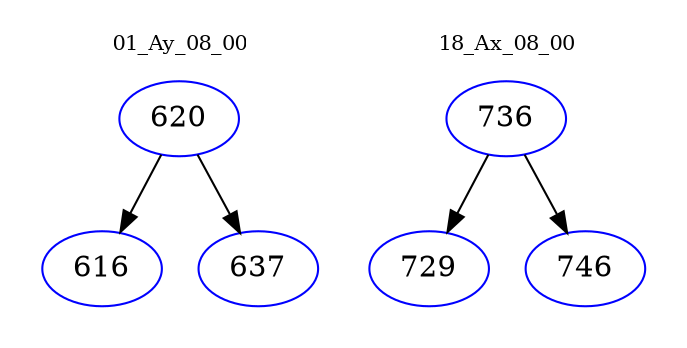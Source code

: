 digraph{
subgraph cluster_0 {
color = white
label = "01_Ay_08_00";
fontsize=10;
T0_620 [label="620", color="blue"]
T0_620 -> T0_616 [color="black"]
T0_616 [label="616", color="blue"]
T0_620 -> T0_637 [color="black"]
T0_637 [label="637", color="blue"]
}
subgraph cluster_1 {
color = white
label = "18_Ax_08_00";
fontsize=10;
T1_736 [label="736", color="blue"]
T1_736 -> T1_729 [color="black"]
T1_729 [label="729", color="blue"]
T1_736 -> T1_746 [color="black"]
T1_746 [label="746", color="blue"]
}
}
